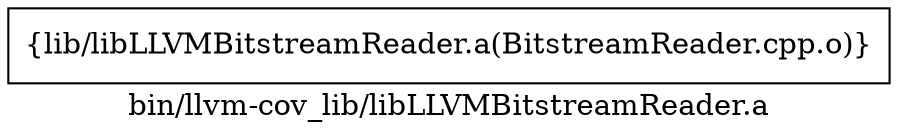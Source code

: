 digraph "bin/llvm-cov_lib/libLLVMBitstreamReader.a" {
	label="bin/llvm-cov_lib/libLLVMBitstreamReader.a";
	rankdir=LR;

	Node0x562247c78548 [shape=record,shape=box,group=0,label="{lib/libLLVMBitstreamReader.a(BitstreamReader.cpp.o)}"];
}

